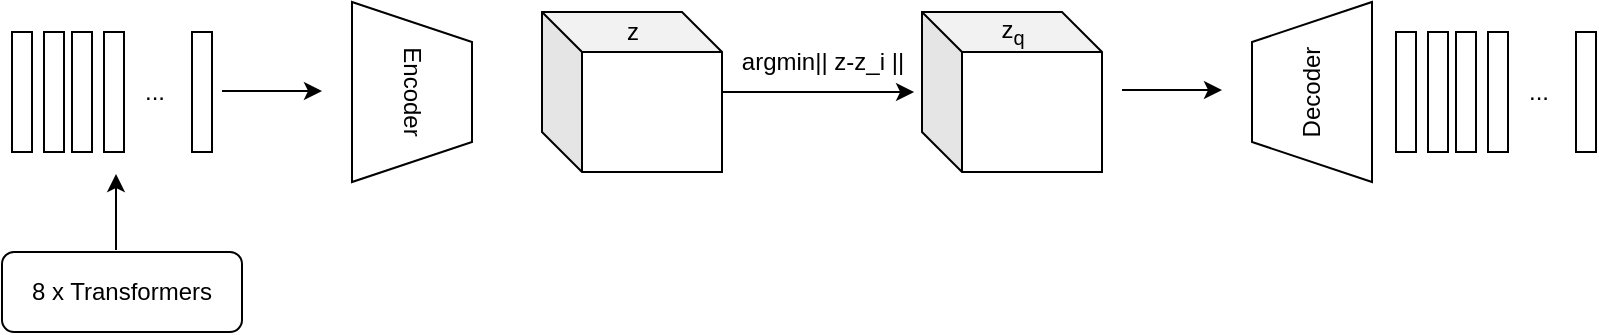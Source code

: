 <mxfile version="24.7.5">
  <diagram name="第 1 页" id="Z2o1asCWV8e9srhPkvNo">
    <mxGraphModel dx="1026" dy="650" grid="1" gridSize="10" guides="1" tooltips="1" connect="1" arrows="1" fold="1" page="1" pageScale="1" pageWidth="827" pageHeight="1169" math="0" shadow="0">
      <root>
        <mxCell id="0" />
        <mxCell id="1" parent="0" />
        <mxCell id="W26PCS96gPGYHtIzpLVQ-2" value="8 x Transformers" style="rounded=1;whiteSpace=wrap;html=1;" vertex="1" parent="1">
          <mxGeometry x="30" y="450" width="120" height="40" as="geometry" />
        </mxCell>
        <mxCell id="W26PCS96gPGYHtIzpLVQ-5" value="" style="rounded=0;whiteSpace=wrap;html=1;" vertex="1" parent="1">
          <mxGeometry x="35" y="340" width="10" height="60" as="geometry" />
        </mxCell>
        <mxCell id="W26PCS96gPGYHtIzpLVQ-6" value="" style="rounded=0;whiteSpace=wrap;html=1;" vertex="1" parent="1">
          <mxGeometry x="51" y="340" width="10" height="60" as="geometry" />
        </mxCell>
        <mxCell id="W26PCS96gPGYHtIzpLVQ-10" value="" style="rounded=0;whiteSpace=wrap;html=1;" vertex="1" parent="1">
          <mxGeometry x="65" y="340" width="10" height="60" as="geometry" />
        </mxCell>
        <mxCell id="W26PCS96gPGYHtIzpLVQ-11" value="" style="rounded=0;whiteSpace=wrap;html=1;" vertex="1" parent="1">
          <mxGeometry x="81" y="340" width="10" height="60" as="geometry" />
        </mxCell>
        <mxCell id="W26PCS96gPGYHtIzpLVQ-12" value="" style="rounded=0;whiteSpace=wrap;html=1;" vertex="1" parent="1">
          <mxGeometry x="125" y="340" width="10" height="60" as="geometry" />
        </mxCell>
        <mxCell id="W26PCS96gPGYHtIzpLVQ-13" value="..." style="text;html=1;align=center;verticalAlign=middle;resizable=0;points=[];autosize=1;strokeColor=none;fillColor=none;" vertex="1" parent="1">
          <mxGeometry x="91" y="355" width="30" height="30" as="geometry" />
        </mxCell>
        <mxCell id="W26PCS96gPGYHtIzpLVQ-15" value="" style="endArrow=classic;html=1;rounded=0;exitX=0.425;exitY=-0.05;exitDx=0;exitDy=0;exitPerimeter=0;" edge="1" parent="1">
          <mxGeometry width="50" height="50" relative="1" as="geometry">
            <mxPoint x="87" y="449" as="sourcePoint" />
            <mxPoint x="87" y="411" as="targetPoint" />
          </mxGeometry>
        </mxCell>
        <mxCell id="W26PCS96gPGYHtIzpLVQ-16" value="" style="endArrow=classic;html=1;rounded=0;" edge="1" parent="1">
          <mxGeometry width="50" height="50" relative="1" as="geometry">
            <mxPoint x="140" y="369.5" as="sourcePoint" />
            <mxPoint x="190" y="369.5" as="targetPoint" />
          </mxGeometry>
        </mxCell>
        <mxCell id="W26PCS96gPGYHtIzpLVQ-17" value="Encoder" style="shape=trapezoid;perimeter=trapezoidPerimeter;whiteSpace=wrap;html=1;fixedSize=1;rotation=90;" vertex="1" parent="1">
          <mxGeometry x="190" y="340" width="90" height="60" as="geometry" />
        </mxCell>
        <mxCell id="W26PCS96gPGYHtIzpLVQ-18" value="Decoder" style="shape=trapezoid;perimeter=trapezoidPerimeter;whiteSpace=wrap;html=1;fixedSize=1;rotation=-90;" vertex="1" parent="1">
          <mxGeometry x="640" y="340" width="90" height="60" as="geometry" />
        </mxCell>
        <mxCell id="W26PCS96gPGYHtIzpLVQ-19" value="" style="shape=cube;whiteSpace=wrap;html=1;boundedLbl=1;backgroundOutline=1;darkOpacity=0.05;darkOpacity2=0.1;" vertex="1" parent="1">
          <mxGeometry x="300" y="330" width="90" height="80" as="geometry" />
        </mxCell>
        <mxCell id="W26PCS96gPGYHtIzpLVQ-20" value="" style="shape=cube;whiteSpace=wrap;html=1;boundedLbl=1;backgroundOutline=1;darkOpacity=0.05;darkOpacity2=0.1;" vertex="1" parent="1">
          <mxGeometry x="490" y="330" width="90" height="80" as="geometry" />
        </mxCell>
        <mxCell id="W26PCS96gPGYHtIzpLVQ-22" value="z&lt;sub&gt;q&lt;/sub&gt;" style="text;html=1;align=center;verticalAlign=middle;resizable=0;points=[];autosize=1;strokeColor=none;fillColor=none;" vertex="1" parent="1">
          <mxGeometry x="515" y="325" width="40" height="30" as="geometry" />
        </mxCell>
        <mxCell id="W26PCS96gPGYHtIzpLVQ-24" value="z" style="text;html=1;align=center;verticalAlign=middle;resizable=0;points=[];autosize=1;strokeColor=none;fillColor=none;" vertex="1" parent="1">
          <mxGeometry x="330" y="325" width="30" height="30" as="geometry" />
        </mxCell>
        <mxCell id="W26PCS96gPGYHtIzpLVQ-25" style="edgeStyle=orthogonalEdgeStyle;rounded=0;orthogonalLoop=1;jettySize=auto;html=1;entryX=-0.044;entryY=0.5;entryDx=0;entryDy=0;entryPerimeter=0;" edge="1" parent="1" source="W26PCS96gPGYHtIzpLVQ-19" target="W26PCS96gPGYHtIzpLVQ-20">
          <mxGeometry relative="1" as="geometry" />
        </mxCell>
        <mxCell id="W26PCS96gPGYHtIzpLVQ-26" value="argmin|| z-z_i ||" style="text;html=1;align=center;verticalAlign=middle;resizable=0;points=[];autosize=1;strokeColor=none;fillColor=none;" vertex="1" parent="1">
          <mxGeometry x="390" y="340" width="100" height="30" as="geometry" />
        </mxCell>
        <mxCell id="W26PCS96gPGYHtIzpLVQ-27" value="" style="endArrow=classic;html=1;rounded=0;" edge="1" parent="1">
          <mxGeometry width="50" height="50" relative="1" as="geometry">
            <mxPoint x="590" y="369" as="sourcePoint" />
            <mxPoint x="640" y="369" as="targetPoint" />
          </mxGeometry>
        </mxCell>
        <mxCell id="W26PCS96gPGYHtIzpLVQ-28" value="" style="rounded=0;whiteSpace=wrap;html=1;" vertex="1" parent="1">
          <mxGeometry x="727" y="340" width="10" height="60" as="geometry" />
        </mxCell>
        <mxCell id="W26PCS96gPGYHtIzpLVQ-29" value="" style="rounded=0;whiteSpace=wrap;html=1;" vertex="1" parent="1">
          <mxGeometry x="743" y="340" width="10" height="60" as="geometry" />
        </mxCell>
        <mxCell id="W26PCS96gPGYHtIzpLVQ-30" value="" style="rounded=0;whiteSpace=wrap;html=1;" vertex="1" parent="1">
          <mxGeometry x="757" y="340" width="10" height="60" as="geometry" />
        </mxCell>
        <mxCell id="W26PCS96gPGYHtIzpLVQ-31" value="" style="rounded=0;whiteSpace=wrap;html=1;" vertex="1" parent="1">
          <mxGeometry x="773" y="340" width="10" height="60" as="geometry" />
        </mxCell>
        <mxCell id="W26PCS96gPGYHtIzpLVQ-32" value="" style="rounded=0;whiteSpace=wrap;html=1;" vertex="1" parent="1">
          <mxGeometry x="817" y="340" width="10" height="60" as="geometry" />
        </mxCell>
        <mxCell id="W26PCS96gPGYHtIzpLVQ-33" value="..." style="text;html=1;align=center;verticalAlign=middle;resizable=0;points=[];autosize=1;strokeColor=none;fillColor=none;" vertex="1" parent="1">
          <mxGeometry x="783" y="355" width="30" height="30" as="geometry" />
        </mxCell>
      </root>
    </mxGraphModel>
  </diagram>
</mxfile>
